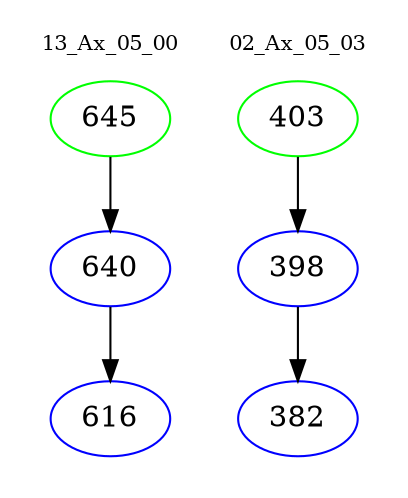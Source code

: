 digraph{
subgraph cluster_0 {
color = white
label = "13_Ax_05_00";
fontsize=10;
T0_645 [label="645", color="green"]
T0_645 -> T0_640 [color="black"]
T0_640 [label="640", color="blue"]
T0_640 -> T0_616 [color="black"]
T0_616 [label="616", color="blue"]
}
subgraph cluster_1 {
color = white
label = "02_Ax_05_03";
fontsize=10;
T1_403 [label="403", color="green"]
T1_403 -> T1_398 [color="black"]
T1_398 [label="398", color="blue"]
T1_398 -> T1_382 [color="black"]
T1_382 [label="382", color="blue"]
}
}
